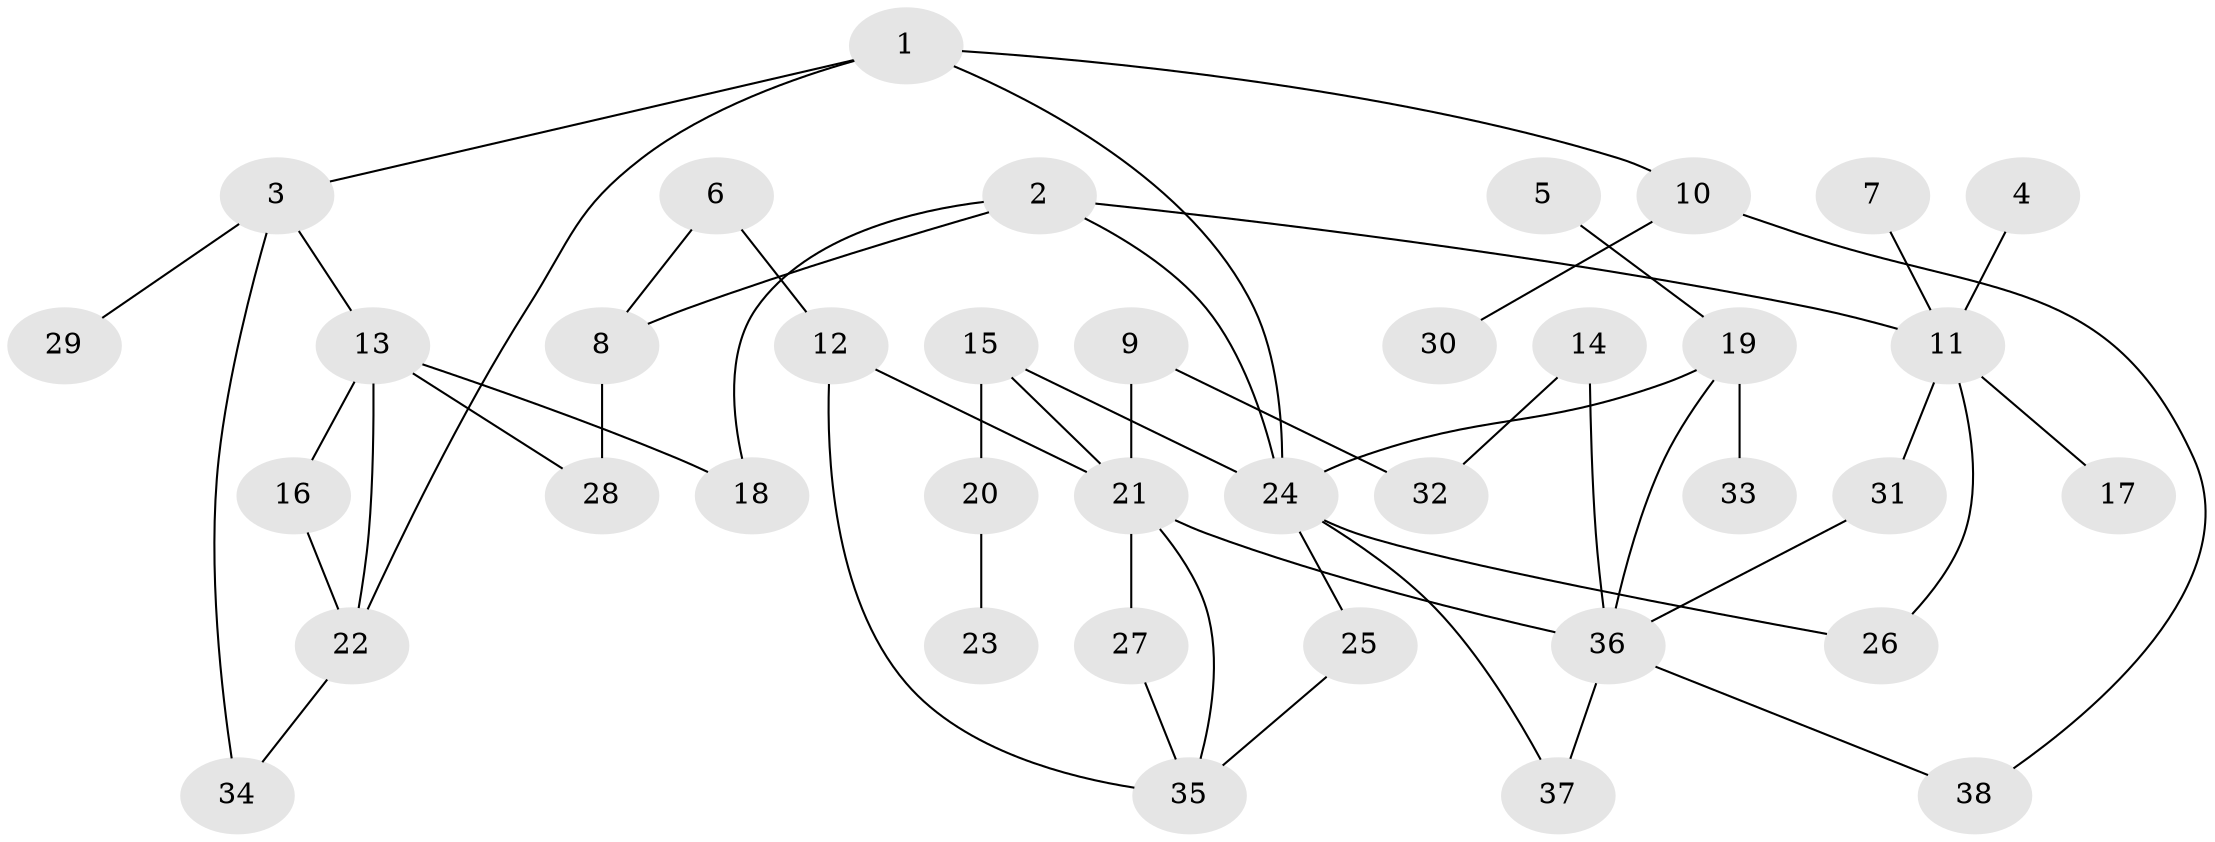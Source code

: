 // original degree distribution, {9: 0.010638297872340425, 3: 0.11702127659574468, 4: 0.11702127659574468, 2: 0.32978723404255317, 5: 0.031914893617021274, 7: 0.010638297872340425, 1: 0.3617021276595745, 6: 0.02127659574468085}
// Generated by graph-tools (version 1.1) at 2025/36/03/04/25 23:36:00]
// undirected, 38 vertices, 52 edges
graph export_dot {
  node [color=gray90,style=filled];
  1;
  2;
  3;
  4;
  5;
  6;
  7;
  8;
  9;
  10;
  11;
  12;
  13;
  14;
  15;
  16;
  17;
  18;
  19;
  20;
  21;
  22;
  23;
  24;
  25;
  26;
  27;
  28;
  29;
  30;
  31;
  32;
  33;
  34;
  35;
  36;
  37;
  38;
  1 -- 3 [weight=1.0];
  1 -- 10 [weight=1.0];
  1 -- 22 [weight=1.0];
  1 -- 24 [weight=1.0];
  2 -- 8 [weight=1.0];
  2 -- 11 [weight=1.0];
  2 -- 18 [weight=1.0];
  2 -- 24 [weight=1.0];
  3 -- 13 [weight=1.0];
  3 -- 29 [weight=1.0];
  3 -- 34 [weight=1.0];
  4 -- 11 [weight=1.0];
  5 -- 19 [weight=1.0];
  6 -- 8 [weight=1.0];
  6 -- 12 [weight=1.0];
  7 -- 11 [weight=1.0];
  8 -- 28 [weight=1.0];
  9 -- 21 [weight=1.0];
  9 -- 32 [weight=1.0];
  10 -- 30 [weight=1.0];
  10 -- 38 [weight=1.0];
  11 -- 17 [weight=1.0];
  11 -- 26 [weight=1.0];
  11 -- 31 [weight=1.0];
  12 -- 21 [weight=1.0];
  12 -- 35 [weight=1.0];
  13 -- 16 [weight=1.0];
  13 -- 18 [weight=1.0];
  13 -- 22 [weight=1.0];
  13 -- 28 [weight=1.0];
  14 -- 32 [weight=1.0];
  14 -- 36 [weight=1.0];
  15 -- 20 [weight=1.0];
  15 -- 21 [weight=1.0];
  15 -- 24 [weight=1.0];
  16 -- 22 [weight=1.0];
  19 -- 24 [weight=1.0];
  19 -- 33 [weight=1.0];
  19 -- 36 [weight=1.0];
  20 -- 23 [weight=1.0];
  21 -- 27 [weight=1.0];
  21 -- 35 [weight=1.0];
  21 -- 36 [weight=1.0];
  22 -- 34 [weight=1.0];
  24 -- 25 [weight=1.0];
  24 -- 26 [weight=1.0];
  24 -- 37 [weight=1.0];
  25 -- 35 [weight=1.0];
  27 -- 35 [weight=1.0];
  31 -- 36 [weight=1.0];
  36 -- 37 [weight=1.0];
  36 -- 38 [weight=1.0];
}
